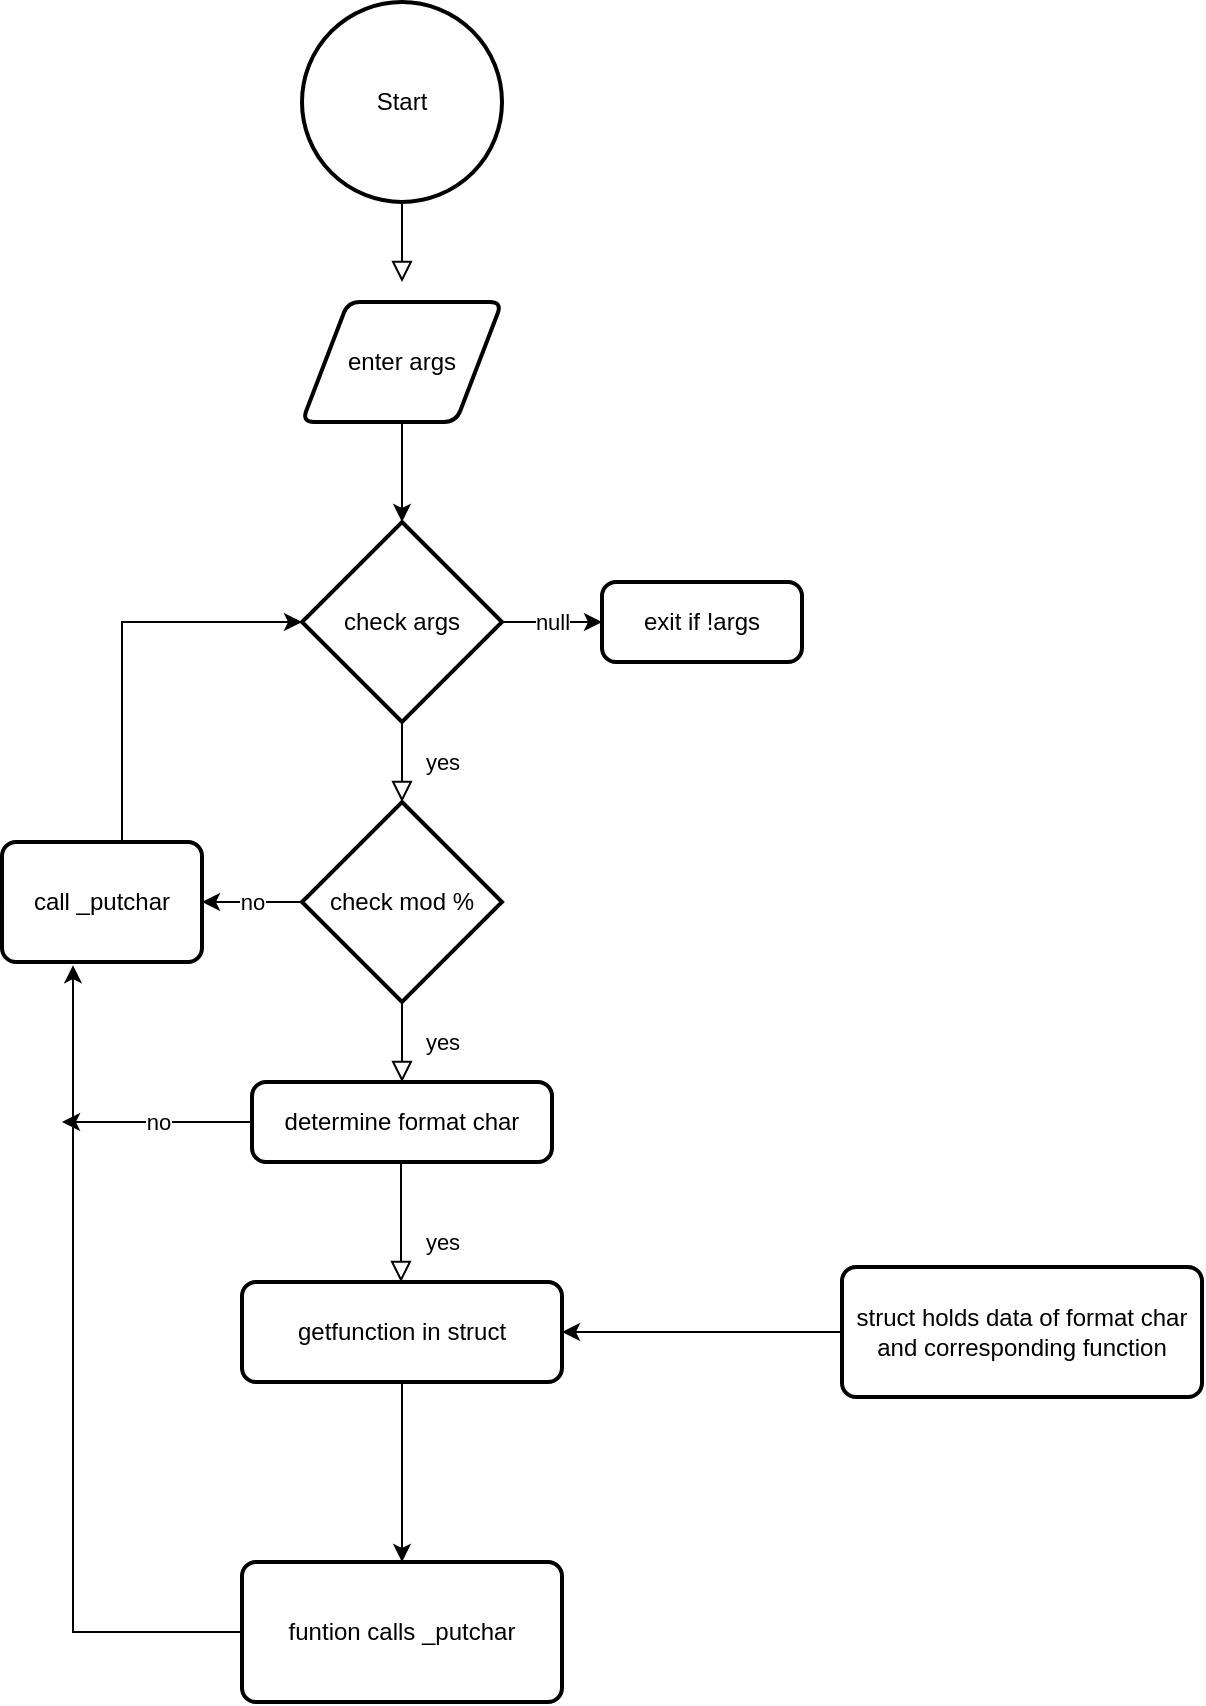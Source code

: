 <mxfile version="21.2.1" type="github">
  <diagram id="C5RBs43oDa-KdzZeNtuy" name="Page-1">
    <mxGraphModel dx="910" dy="547" grid="1" gridSize="10" guides="1" tooltips="1" connect="1" arrows="1" fold="1" page="1" pageScale="1" pageWidth="827" pageHeight="1169" math="0" shadow="0">
      <root>
        <mxCell id="WIyWlLk6GJQsqaUBKTNV-0" />
        <mxCell id="WIyWlLk6GJQsqaUBKTNV-1" parent="WIyWlLk6GJQsqaUBKTNV-0" />
        <mxCell id="WIyWlLk6GJQsqaUBKTNV-2" value="" style="rounded=0;html=1;jettySize=auto;orthogonalLoop=1;fontSize=11;endArrow=block;endFill=0;endSize=8;strokeWidth=1;shadow=0;labelBackgroundColor=none;edgeStyle=orthogonalEdgeStyle;" parent="WIyWlLk6GJQsqaUBKTNV-1" edge="1">
          <mxGeometry relative="1" as="geometry">
            <mxPoint x="220" y="120" as="sourcePoint" />
            <mxPoint x="220" y="170" as="targetPoint" />
          </mxGeometry>
        </mxCell>
        <mxCell id="WIyWlLk6GJQsqaUBKTNV-8" value="yes" style="rounded=0;html=1;jettySize=auto;orthogonalLoop=1;fontSize=11;endArrow=block;endFill=0;endSize=8;strokeWidth=1;shadow=0;labelBackgroundColor=none;edgeStyle=orthogonalEdgeStyle;" parent="WIyWlLk6GJQsqaUBKTNV-1" edge="1">
          <mxGeometry x="0.333" y="20" relative="1" as="geometry">
            <mxPoint as="offset" />
            <mxPoint x="220" y="370" as="sourcePoint" />
            <mxPoint x="220" y="430" as="targetPoint" />
          </mxGeometry>
        </mxCell>
        <mxCell id="AzvOh70fS8Kl6i-_Kt3--0" value="Start" style="strokeWidth=2;html=1;shape=mxgraph.flowchart.start_2;whiteSpace=wrap;" vertex="1" parent="WIyWlLk6GJQsqaUBKTNV-1">
          <mxGeometry x="170" y="30" width="100" height="100" as="geometry" />
        </mxCell>
        <mxCell id="AzvOh70fS8Kl6i-_Kt3--25" style="edgeStyle=orthogonalEdgeStyle;rounded=0;orthogonalLoop=1;jettySize=auto;html=1;entryX=0.5;entryY=0;entryDx=0;entryDy=0;entryPerimeter=0;" edge="1" parent="WIyWlLk6GJQsqaUBKTNV-1" source="AzvOh70fS8Kl6i-_Kt3--1" target="AzvOh70fS8Kl6i-_Kt3--2">
          <mxGeometry relative="1" as="geometry" />
        </mxCell>
        <mxCell id="AzvOh70fS8Kl6i-_Kt3--1" value="enter args" style="shape=parallelogram;html=1;strokeWidth=2;perimeter=parallelogramPerimeter;whiteSpace=wrap;rounded=1;arcSize=12;size=0.23;" vertex="1" parent="WIyWlLk6GJQsqaUBKTNV-1">
          <mxGeometry x="170" y="180" width="100" height="60" as="geometry" />
        </mxCell>
        <mxCell id="AzvOh70fS8Kl6i-_Kt3--4" value="null" style="edgeStyle=orthogonalEdgeStyle;rounded=0;orthogonalLoop=1;jettySize=auto;html=1;" edge="1" parent="WIyWlLk6GJQsqaUBKTNV-1" source="AzvOh70fS8Kl6i-_Kt3--2" target="AzvOh70fS8Kl6i-_Kt3--3">
          <mxGeometry relative="1" as="geometry" />
        </mxCell>
        <mxCell id="AzvOh70fS8Kl6i-_Kt3--2" value="check args" style="strokeWidth=2;html=1;shape=mxgraph.flowchart.decision;whiteSpace=wrap;" vertex="1" parent="WIyWlLk6GJQsqaUBKTNV-1">
          <mxGeometry x="170" y="290" width="100" height="100" as="geometry" />
        </mxCell>
        <mxCell id="AzvOh70fS8Kl6i-_Kt3--3" value="exit if !args" style="rounded=1;whiteSpace=wrap;html=1;absoluteArcSize=1;arcSize=14;strokeWidth=2;" vertex="1" parent="WIyWlLk6GJQsqaUBKTNV-1">
          <mxGeometry x="320" y="320" width="100" height="40" as="geometry" />
        </mxCell>
        <mxCell id="AzvOh70fS8Kl6i-_Kt3--5" value="yes" style="rounded=0;jettySize=auto;orthogonalLoop=1;fontSize=11;endArrow=block;endFill=0;endSize=8;strokeWidth=1;shadow=0;labelBackgroundColor=none;edgeStyle=orthogonalEdgeStyle;html=1;" edge="1" parent="WIyWlLk6GJQsqaUBKTNV-1">
          <mxGeometry x="0.333" y="20" relative="1" as="geometry">
            <mxPoint as="offset" />
            <mxPoint x="220" y="510" as="sourcePoint" />
            <mxPoint x="220" y="570" as="targetPoint" />
          </mxGeometry>
        </mxCell>
        <mxCell id="AzvOh70fS8Kl6i-_Kt3--22" value="no" style="edgeStyle=orthogonalEdgeStyle;rounded=0;orthogonalLoop=1;jettySize=auto;html=1;" edge="1" parent="WIyWlLk6GJQsqaUBKTNV-1" source="AzvOh70fS8Kl6i-_Kt3--6" target="AzvOh70fS8Kl6i-_Kt3--21">
          <mxGeometry relative="1" as="geometry" />
        </mxCell>
        <mxCell id="AzvOh70fS8Kl6i-_Kt3--6" value="check mod %" style="strokeWidth=2;html=1;shape=mxgraph.flowchart.decision;whiteSpace=wrap;" vertex="1" parent="WIyWlLk6GJQsqaUBKTNV-1">
          <mxGeometry x="170" y="430" width="100" height="100" as="geometry" />
        </mxCell>
        <mxCell id="AzvOh70fS8Kl6i-_Kt3--26" value="no" style="edgeStyle=orthogonalEdgeStyle;rounded=0;orthogonalLoop=1;jettySize=auto;html=1;" edge="1" parent="WIyWlLk6GJQsqaUBKTNV-1" source="AzvOh70fS8Kl6i-_Kt3--7">
          <mxGeometry relative="1" as="geometry">
            <mxPoint x="50" y="590" as="targetPoint" />
          </mxGeometry>
        </mxCell>
        <mxCell id="AzvOh70fS8Kl6i-_Kt3--7" value="determine format char" style="rounded=1;whiteSpace=wrap;html=1;absoluteArcSize=1;arcSize=14;strokeWidth=2;" vertex="1" parent="WIyWlLk6GJQsqaUBKTNV-1">
          <mxGeometry x="145" y="570" width="150" height="40" as="geometry" />
        </mxCell>
        <mxCell id="AzvOh70fS8Kl6i-_Kt3--9" value="yes" style="rounded=0;html=1;jettySize=auto;orthogonalLoop=1;fontSize=11;endArrow=block;endFill=0;endSize=8;strokeWidth=1;shadow=0;labelBackgroundColor=none;edgeStyle=orthogonalEdgeStyle;" edge="1" parent="WIyWlLk6GJQsqaUBKTNV-1">
          <mxGeometry x="0.333" y="20" relative="1" as="geometry">
            <mxPoint as="offset" />
            <mxPoint x="219.5" y="610" as="sourcePoint" />
            <mxPoint x="219.5" y="670" as="targetPoint" />
          </mxGeometry>
        </mxCell>
        <mxCell id="AzvOh70fS8Kl6i-_Kt3--18" style="edgeStyle=orthogonalEdgeStyle;rounded=0;orthogonalLoop=1;jettySize=auto;html=1;" edge="1" parent="WIyWlLk6GJQsqaUBKTNV-1" source="AzvOh70fS8Kl6i-_Kt3--10">
          <mxGeometry relative="1" as="geometry">
            <mxPoint x="220" y="810" as="targetPoint" />
          </mxGeometry>
        </mxCell>
        <mxCell id="AzvOh70fS8Kl6i-_Kt3--10" value="getfunction in struct" style="rounded=1;whiteSpace=wrap;html=1;absoluteArcSize=1;arcSize=14;strokeWidth=2;" vertex="1" parent="WIyWlLk6GJQsqaUBKTNV-1">
          <mxGeometry x="140" y="670" width="160" height="50" as="geometry" />
        </mxCell>
        <mxCell id="AzvOh70fS8Kl6i-_Kt3--13" style="edgeStyle=orthogonalEdgeStyle;rounded=0;orthogonalLoop=1;jettySize=auto;html=1;entryX=1;entryY=0.5;entryDx=0;entryDy=0;" edge="1" parent="WIyWlLk6GJQsqaUBKTNV-1" source="AzvOh70fS8Kl6i-_Kt3--12" target="AzvOh70fS8Kl6i-_Kt3--10">
          <mxGeometry relative="1" as="geometry" />
        </mxCell>
        <mxCell id="AzvOh70fS8Kl6i-_Kt3--12" value="struct holds data of format char and corresponding function" style="rounded=1;whiteSpace=wrap;html=1;absoluteArcSize=1;arcSize=14;strokeWidth=2;" vertex="1" parent="WIyWlLk6GJQsqaUBKTNV-1">
          <mxGeometry x="440" y="662.5" width="180" height="65" as="geometry" />
        </mxCell>
        <mxCell id="AzvOh70fS8Kl6i-_Kt3--24" style="edgeStyle=orthogonalEdgeStyle;rounded=0;orthogonalLoop=1;jettySize=auto;html=1;entryX=0.355;entryY=1.027;entryDx=0;entryDy=0;entryPerimeter=0;" edge="1" parent="WIyWlLk6GJQsqaUBKTNV-1" source="AzvOh70fS8Kl6i-_Kt3--17" target="AzvOh70fS8Kl6i-_Kt3--21">
          <mxGeometry relative="1" as="geometry">
            <mxPoint x="40" y="845" as="targetPoint" />
          </mxGeometry>
        </mxCell>
        <mxCell id="AzvOh70fS8Kl6i-_Kt3--17" value="funtion calls _putchar" style="rounded=1;whiteSpace=wrap;html=1;absoluteArcSize=1;arcSize=14;strokeWidth=2;" vertex="1" parent="WIyWlLk6GJQsqaUBKTNV-1">
          <mxGeometry x="140" y="810" width="160" height="70" as="geometry" />
        </mxCell>
        <mxCell id="AzvOh70fS8Kl6i-_Kt3--23" style="edgeStyle=orthogonalEdgeStyle;rounded=0;orthogonalLoop=1;jettySize=auto;html=1;entryX=0;entryY=0.5;entryDx=0;entryDy=0;entryPerimeter=0;" edge="1" parent="WIyWlLk6GJQsqaUBKTNV-1" source="AzvOh70fS8Kl6i-_Kt3--21" target="AzvOh70fS8Kl6i-_Kt3--2">
          <mxGeometry relative="1" as="geometry">
            <mxPoint x="70" y="290" as="targetPoint" />
            <Array as="points">
              <mxPoint x="80" y="340" />
            </Array>
          </mxGeometry>
        </mxCell>
        <mxCell id="AzvOh70fS8Kl6i-_Kt3--21" value="call _putchar" style="rounded=1;whiteSpace=wrap;html=1;absoluteArcSize=1;arcSize=14;strokeWidth=2;" vertex="1" parent="WIyWlLk6GJQsqaUBKTNV-1">
          <mxGeometry x="20" y="450" width="100" height="60" as="geometry" />
        </mxCell>
      </root>
    </mxGraphModel>
  </diagram>
</mxfile>
